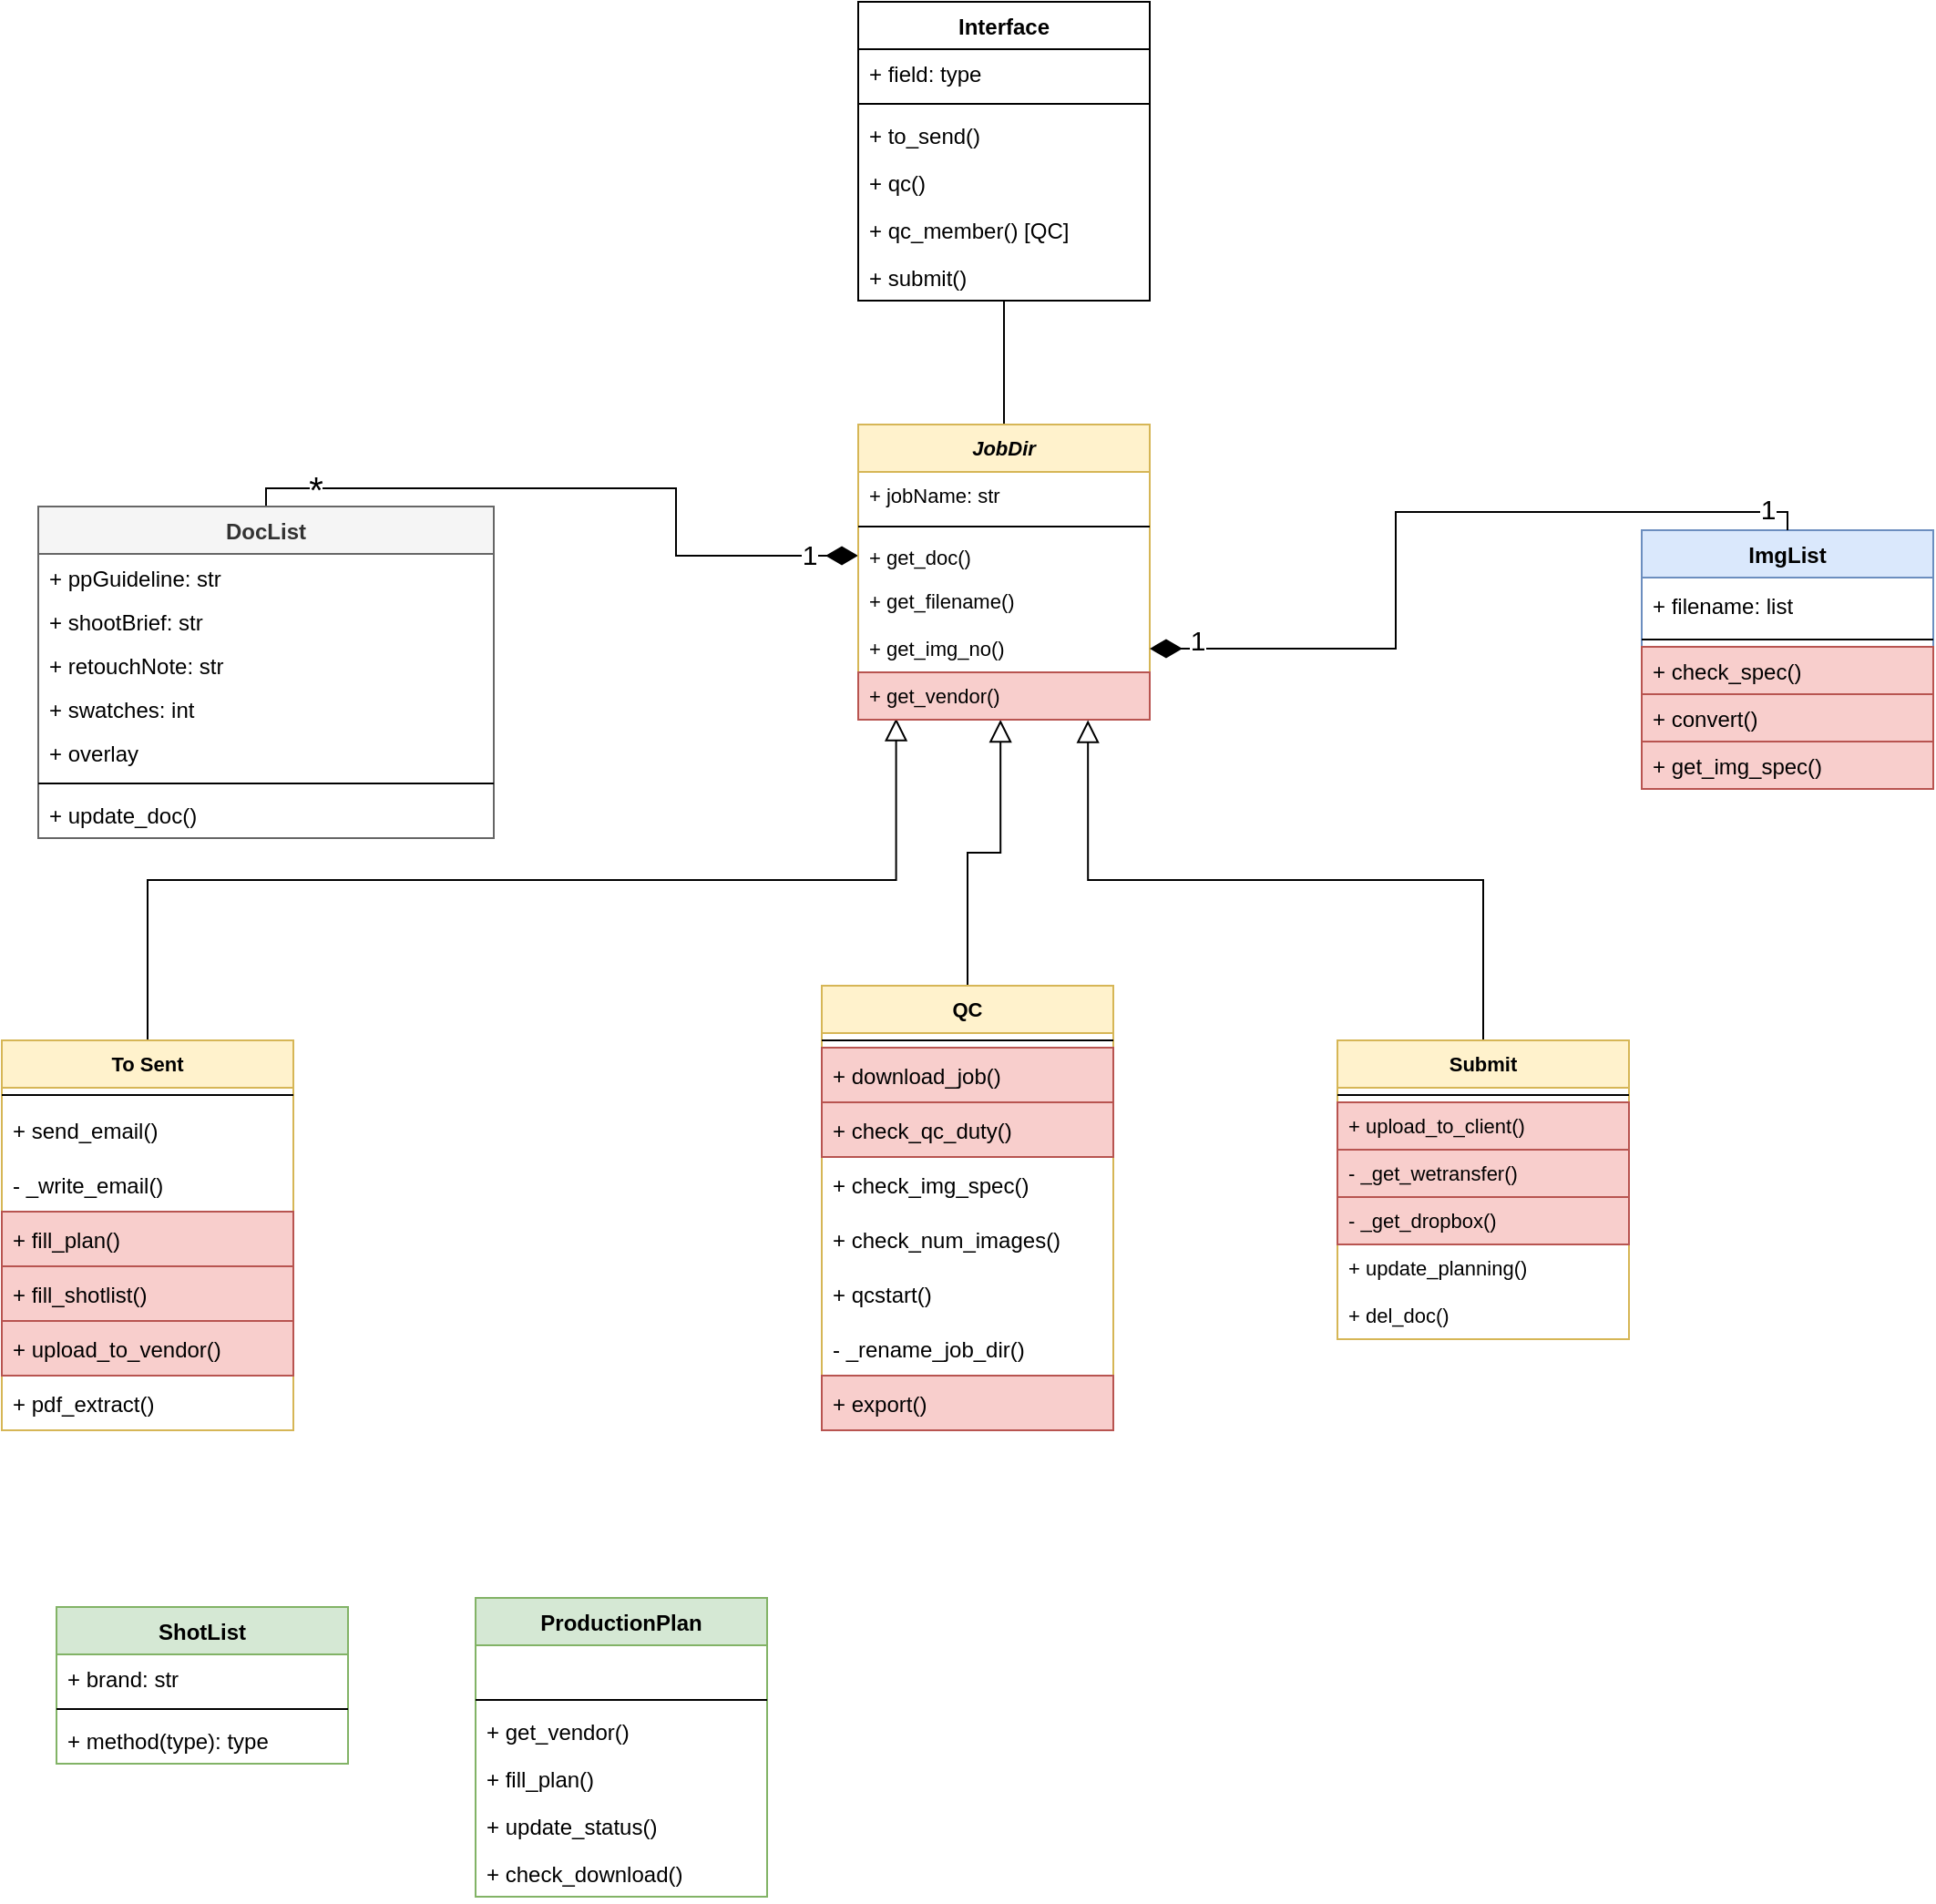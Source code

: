 <mxfile version="20.1.1" type="github">
  <diagram id="C5RBs43oDa-KdzZeNtuy" name="Page-1">
    <mxGraphModel dx="2253" dy="3107" grid="1" gridSize="10" guides="1" tooltips="1" connect="1" arrows="1" fold="1" page="1" pageScale="1" pageWidth="827" pageHeight="1169" math="0" shadow="0">
      <root>
        <mxCell id="WIyWlLk6GJQsqaUBKTNV-0" />
        <mxCell id="WIyWlLk6GJQsqaUBKTNV-1" parent="WIyWlLk6GJQsqaUBKTNV-0" />
        <mxCell id="VwqSUywwrIDKvCxyth-W-13" value="" style="endArrow=diamondThin;html=1;rounded=0;exitX=0.5;exitY=0;exitDx=0;exitDy=0;entryX=0;entryY=0.5;entryDx=0;entryDy=0;edgeStyle=orthogonalEdgeStyle;endFill=1;endSize=15;" parent="WIyWlLk6GJQsqaUBKTNV-1" source="VwqSUywwrIDKvCxyth-W-30" target="VwqSUywwrIDKvCxyth-W-57" edge="1">
          <mxGeometry relative="1" as="geometry">
            <mxPoint x="40" y="-1100" as="sourcePoint" />
            <mxPoint x="140" y="-1100" as="targetPoint" />
          </mxGeometry>
        </mxCell>
        <mxCell id="VwqSUywwrIDKvCxyth-W-18" value="&lt;font style=&quot;font-size: 20px;&quot;&gt;*&lt;/font&gt;" style="edgeLabel;html=1;align=center;verticalAlign=middle;resizable=0;points=[];" parent="VwqSUywwrIDKvCxyth-W-13" vertex="1" connectable="0">
          <mxGeometry x="-0.709" relative="1" as="geometry">
            <mxPoint x="-17" as="offset" />
          </mxGeometry>
        </mxCell>
        <mxCell id="79Gna4dWxZgAFKC2lNat-1" value="&lt;font style=&quot;font-size: 15px;&quot;&gt;1&lt;/font&gt;" style="edgeLabel;html=1;align=center;verticalAlign=middle;resizable=0;points=[];" parent="VwqSUywwrIDKvCxyth-W-13" vertex="1" connectable="0">
          <mxGeometry x="0.903" y="1" relative="1" as="geometry">
            <mxPoint x="-9" as="offset" />
          </mxGeometry>
        </mxCell>
        <mxCell id="VwqSUywwrIDKvCxyth-W-30" value="DocList" style="swimlane;fontStyle=1;align=center;verticalAlign=top;childLayout=stackLayout;horizontal=1;startSize=26;horizontalStack=0;resizeParent=1;resizeParentMax=0;resizeLast=0;collapsible=1;marginBottom=0;fillColor=#f5f5f5;strokeColor=#666666;fontColor=#333333;" parent="WIyWlLk6GJQsqaUBKTNV-1" vertex="1">
          <mxGeometry x="-380" y="-1183" width="250" height="182" as="geometry" />
        </mxCell>
        <mxCell id="VwqSUywwrIDKvCxyth-W-31" value="+ ppGuideline: str " style="text;strokeColor=none;fillColor=none;align=left;verticalAlign=top;spacingLeft=4;spacingRight=4;overflow=hidden;rotatable=0;points=[[0,0.5],[1,0.5]];portConstraint=eastwest;" parent="VwqSUywwrIDKvCxyth-W-30" vertex="1">
          <mxGeometry y="26" width="250" height="24" as="geometry" />
        </mxCell>
        <mxCell id="79Gna4dWxZgAFKC2lNat-41" value="+ shootBrief: str" style="text;strokeColor=none;fillColor=none;align=left;verticalAlign=top;spacingLeft=4;spacingRight=4;overflow=hidden;rotatable=0;points=[[0,0.5],[1,0.5]];portConstraint=eastwest;" parent="VwqSUywwrIDKvCxyth-W-30" vertex="1">
          <mxGeometry y="50" width="250" height="24" as="geometry" />
        </mxCell>
        <mxCell id="79Gna4dWxZgAFKC2lNat-10" value="+ retouchNote: str" style="text;strokeColor=none;fillColor=none;align=left;verticalAlign=top;spacingLeft=4;spacingRight=4;overflow=hidden;rotatable=0;points=[[0,0.5],[1,0.5]];portConstraint=eastwest;" parent="VwqSUywwrIDKvCxyth-W-30" vertex="1">
          <mxGeometry y="74" width="250" height="24" as="geometry" />
        </mxCell>
        <mxCell id="VwqSUywwrIDKvCxyth-W-35" value="+ swatches: int" style="text;strokeColor=none;fillColor=none;align=left;verticalAlign=top;spacingLeft=4;spacingRight=4;overflow=hidden;rotatable=0;points=[[0,0.5],[1,0.5]];portConstraint=eastwest;" parent="VwqSUywwrIDKvCxyth-W-30" vertex="1">
          <mxGeometry y="98" width="250" height="24" as="geometry" />
        </mxCell>
        <mxCell id="VwqSUywwrIDKvCxyth-W-36" value="+ overlay" style="text;strokeColor=none;fillColor=none;align=left;verticalAlign=top;spacingLeft=4;spacingRight=4;overflow=hidden;rotatable=0;points=[[0,0.5],[1,0.5]];portConstraint=eastwest;" parent="VwqSUywwrIDKvCxyth-W-30" vertex="1">
          <mxGeometry y="122" width="250" height="26" as="geometry" />
        </mxCell>
        <mxCell id="VwqSUywwrIDKvCxyth-W-32" value="" style="line;strokeWidth=1;fillColor=none;align=left;verticalAlign=middle;spacingTop=-1;spacingLeft=3;spacingRight=3;rotatable=0;labelPosition=right;points=[];portConstraint=eastwest;" parent="VwqSUywwrIDKvCxyth-W-30" vertex="1">
          <mxGeometry y="148" width="250" height="8" as="geometry" />
        </mxCell>
        <mxCell id="VwqSUywwrIDKvCxyth-W-33" value="+ update_doc()" style="text;strokeColor=none;fillColor=none;align=left;verticalAlign=top;spacingLeft=4;spacingRight=4;overflow=hidden;rotatable=0;points=[[0,0.5],[1,0.5]];portConstraint=eastwest;" parent="VwqSUywwrIDKvCxyth-W-30" vertex="1">
          <mxGeometry y="156" width="250" height="26" as="geometry" />
        </mxCell>
        <mxCell id="VwqSUywwrIDKvCxyth-W-37" value="ImgList" style="swimlane;fontStyle=1;align=center;verticalAlign=top;childLayout=stackLayout;horizontal=1;startSize=26;horizontalStack=0;resizeParent=1;resizeParentMax=0;resizeLast=0;collapsible=1;marginBottom=0;fillColor=#dae8fc;strokeColor=#6c8ebf;" parent="WIyWlLk6GJQsqaUBKTNV-1" vertex="1">
          <mxGeometry x="500" y="-1170" width="160" height="142" as="geometry" />
        </mxCell>
        <mxCell id="79Gna4dWxZgAFKC2lNat-31" value="+ filename: list" style="text;strokeColor=none;fillColor=none;align=left;verticalAlign=middle;spacingLeft=4;spacingRight=4;overflow=hidden;points=[[0,0.5],[1,0.5]];portConstraint=eastwest;rotatable=0;" parent="VwqSUywwrIDKvCxyth-W-37" vertex="1">
          <mxGeometry y="26" width="160" height="30" as="geometry" />
        </mxCell>
        <mxCell id="VwqSUywwrIDKvCxyth-W-39" value="" style="line;strokeWidth=1;fillColor=none;align=left;verticalAlign=middle;spacingTop=-1;spacingLeft=3;spacingRight=3;rotatable=0;labelPosition=right;points=[];portConstraint=eastwest;" parent="VwqSUywwrIDKvCxyth-W-37" vertex="1">
          <mxGeometry y="56" width="160" height="8" as="geometry" />
        </mxCell>
        <mxCell id="79Gna4dWxZgAFKC2lNat-40" value="+ check_spec()" style="text;strokeColor=#b85450;fillColor=#f8cecc;align=left;verticalAlign=top;spacingLeft=4;spacingRight=4;overflow=hidden;rotatable=0;points=[[0,0.5],[1,0.5]];portConstraint=eastwest;" parent="VwqSUywwrIDKvCxyth-W-37" vertex="1">
          <mxGeometry y="64" width="160" height="26" as="geometry" />
        </mxCell>
        <mxCell id="VwqSUywwrIDKvCxyth-W-40" value="+ convert()" style="text;strokeColor=#b85450;fillColor=#f8cecc;align=left;verticalAlign=top;spacingLeft=4;spacingRight=4;overflow=hidden;rotatable=0;points=[[0,0.5],[1,0.5]];portConstraint=eastwest;" parent="VwqSUywwrIDKvCxyth-W-37" vertex="1">
          <mxGeometry y="90" width="160" height="26" as="geometry" />
        </mxCell>
        <mxCell id="79Gna4dWxZgAFKC2lNat-20" value="+ get_img_spec()" style="text;strokeColor=#b85450;fillColor=#f8cecc;align=left;verticalAlign=top;spacingLeft=4;spacingRight=4;overflow=hidden;rotatable=0;points=[[0,0.5],[1,0.5]];portConstraint=eastwest;fontSize=12;" parent="VwqSUywwrIDKvCxyth-W-37" vertex="1">
          <mxGeometry y="116" width="160" height="26" as="geometry" />
        </mxCell>
        <mxCell id="79Gna4dWxZgAFKC2lNat-36" style="edgeStyle=orthogonalEdgeStyle;rounded=0;orthogonalLoop=1;jettySize=auto;html=1;exitX=0.5;exitY=0;exitDx=0;exitDy=0;entryX=0.488;entryY=1;entryDx=0;entryDy=0;entryPerimeter=0;fontSize=15;endArrow=block;endFill=0;endSize=10;" parent="WIyWlLk6GJQsqaUBKTNV-1" source="VwqSUywwrIDKvCxyth-W-42" target="VwqSUywwrIDKvCxyth-W-55" edge="1">
          <mxGeometry relative="1" as="geometry" />
        </mxCell>
        <mxCell id="VwqSUywwrIDKvCxyth-W-42" value="QC" style="swimlane;fontStyle=1;align=center;verticalAlign=top;childLayout=stackLayout;horizontal=1;startSize=26;horizontalStack=0;resizeParent=1;resizeParentMax=0;resizeLast=0;collapsible=1;marginBottom=0;fontSize=11;fillColor=#fff2cc;strokeColor=#d6b656;" parent="WIyWlLk6GJQsqaUBKTNV-1" vertex="1">
          <mxGeometry x="50" y="-920" width="160" height="244" as="geometry" />
        </mxCell>
        <mxCell id="VwqSUywwrIDKvCxyth-W-44" value="" style="line;strokeWidth=1;fillColor=none;align=left;verticalAlign=middle;spacingTop=-1;spacingLeft=3;spacingRight=3;rotatable=0;labelPosition=right;points=[];portConstraint=eastwest;fontSize=20;" parent="VwqSUywwrIDKvCxyth-W-42" vertex="1">
          <mxGeometry y="26" width="160" height="8" as="geometry" />
        </mxCell>
        <mxCell id="79Gna4dWxZgAFKC2lNat-23" value="+ download_job()" style="text;strokeColor=#b85450;fillColor=#f8cecc;align=left;verticalAlign=middle;spacingLeft=4;spacingRight=4;overflow=hidden;points=[[0,0.5],[1,0.5]];portConstraint=eastwest;rotatable=0;" parent="VwqSUywwrIDKvCxyth-W-42" vertex="1">
          <mxGeometry y="34" width="160" height="30" as="geometry" />
        </mxCell>
        <mxCell id="NhkvknFWoMFRXKb4HUDm-10" value="+ check_qc_duty()" style="text;strokeColor=#b85450;fillColor=#f8cecc;align=left;verticalAlign=middle;spacingLeft=4;spacingRight=4;overflow=hidden;points=[[0,0.5],[1,0.5]];portConstraint=eastwest;rotatable=0;" vertex="1" parent="VwqSUywwrIDKvCxyth-W-42">
          <mxGeometry y="64" width="160" height="30" as="geometry" />
        </mxCell>
        <mxCell id="79Gna4dWxZgAFKC2lNat-24" value="+ check_img_spec()" style="text;strokeColor=none;fillColor=none;align=left;verticalAlign=middle;spacingLeft=4;spacingRight=4;overflow=hidden;points=[[0,0.5],[1,0.5]];portConstraint=eastwest;rotatable=0;" parent="VwqSUywwrIDKvCxyth-W-42" vertex="1">
          <mxGeometry y="94" width="160" height="30" as="geometry" />
        </mxCell>
        <mxCell id="NhkvknFWoMFRXKb4HUDm-11" value="+ check_num_images()" style="text;strokeColor=none;fillColor=none;align=left;verticalAlign=middle;spacingLeft=4;spacingRight=4;overflow=hidden;points=[[0,0.5],[1,0.5]];portConstraint=eastwest;rotatable=0;" vertex="1" parent="VwqSUywwrIDKvCxyth-W-42">
          <mxGeometry y="124" width="160" height="30" as="geometry" />
        </mxCell>
        <mxCell id="jGZXXcA7KvOJNHB1vB-I-21" value="+ qcstart()" style="text;strokeColor=none;fillColor=none;align=left;verticalAlign=middle;spacingLeft=4;spacingRight=4;overflow=hidden;points=[[0,0.5],[1,0.5]];portConstraint=eastwest;rotatable=0;" parent="VwqSUywwrIDKvCxyth-W-42" vertex="1">
          <mxGeometry y="154" width="160" height="30" as="geometry" />
        </mxCell>
        <mxCell id="79Gna4dWxZgAFKC2lNat-32" value="- _rename_job_dir()" style="text;strokeColor=none;fillColor=none;align=left;verticalAlign=middle;spacingLeft=4;spacingRight=4;overflow=hidden;points=[[0,0.5],[1,0.5]];portConstraint=eastwest;rotatable=0;" parent="VwqSUywwrIDKvCxyth-W-42" vertex="1">
          <mxGeometry y="184" width="160" height="30" as="geometry" />
        </mxCell>
        <mxCell id="79Gna4dWxZgAFKC2lNat-33" value="+ export()" style="text;strokeColor=#b85450;fillColor=#f8cecc;align=left;verticalAlign=middle;spacingLeft=4;spacingRight=4;overflow=hidden;points=[[0,0.5],[1,0.5]];portConstraint=eastwest;rotatable=0;" parent="VwqSUywwrIDKvCxyth-W-42" vertex="1">
          <mxGeometry y="214" width="160" height="30" as="geometry" />
        </mxCell>
        <mxCell id="79Gna4dWxZgAFKC2lNat-37" style="edgeStyle=orthogonalEdgeStyle;rounded=0;orthogonalLoop=1;jettySize=auto;html=1;exitX=0.5;exitY=0;exitDx=0;exitDy=0;entryX=0.13;entryY=0.97;entryDx=0;entryDy=0;entryPerimeter=0;fontSize=15;endArrow=block;endFill=0;endSize=10;" parent="WIyWlLk6GJQsqaUBKTNV-1" source="VwqSUywwrIDKvCxyth-W-48" target="VwqSUywwrIDKvCxyth-W-55" edge="1">
          <mxGeometry relative="1" as="geometry" />
        </mxCell>
        <mxCell id="VwqSUywwrIDKvCxyth-W-48" value="To Sent" style="swimlane;fontStyle=1;align=center;verticalAlign=top;childLayout=stackLayout;horizontal=1;startSize=26;horizontalStack=0;resizeParent=1;resizeParentMax=0;resizeLast=0;collapsible=1;marginBottom=0;fontSize=11;fillColor=#fff2cc;strokeColor=#d6b656;" parent="WIyWlLk6GJQsqaUBKTNV-1" vertex="1">
          <mxGeometry x="-400" y="-890" width="160" height="214" as="geometry" />
        </mxCell>
        <mxCell id="VwqSUywwrIDKvCxyth-W-50" value="" style="line;strokeWidth=1;fillColor=none;align=left;verticalAlign=middle;spacingTop=-1;spacingLeft=3;spacingRight=3;rotatable=0;labelPosition=right;points=[];portConstraint=eastwest;fontSize=11;" parent="VwqSUywwrIDKvCxyth-W-48" vertex="1">
          <mxGeometry y="26" width="160" height="8" as="geometry" />
        </mxCell>
        <mxCell id="NhkvknFWoMFRXKb4HUDm-0" value="+ send_email()" style="text;strokeColor=none;fillColor=none;align=left;verticalAlign=middle;spacingLeft=4;spacingRight=4;overflow=hidden;points=[[0,0.5],[1,0.5]];portConstraint=eastwest;rotatable=0;" vertex="1" parent="VwqSUywwrIDKvCxyth-W-48">
          <mxGeometry y="34" width="160" height="30" as="geometry" />
        </mxCell>
        <mxCell id="jGZXXcA7KvOJNHB1vB-I-19" value="- _write_email()" style="text;strokeColor=none;fillColor=none;align=left;verticalAlign=middle;spacingLeft=4;spacingRight=4;overflow=hidden;points=[[0,0.5],[1,0.5]];portConstraint=eastwest;rotatable=0;" parent="VwqSUywwrIDKvCxyth-W-48" vertex="1">
          <mxGeometry y="64" width="160" height="30" as="geometry" />
        </mxCell>
        <mxCell id="79Gna4dWxZgAFKC2lNat-26" value="+ fill_plan()" style="text;strokeColor=#b85450;fillColor=#f8cecc;align=left;verticalAlign=middle;spacingLeft=4;spacingRight=4;overflow=hidden;points=[[0,0.5],[1,0.5]];portConstraint=eastwest;rotatable=0;" parent="VwqSUywwrIDKvCxyth-W-48" vertex="1">
          <mxGeometry y="94" width="160" height="30" as="geometry" />
        </mxCell>
        <mxCell id="79Gna4dWxZgAFKC2lNat-25" value="+ fill_shotlist()" style="text;strokeColor=#b85450;fillColor=#f8cecc;align=left;verticalAlign=middle;spacingLeft=4;spacingRight=4;overflow=hidden;points=[[0,0.5],[1,0.5]];portConstraint=eastwest;rotatable=0;" parent="VwqSUywwrIDKvCxyth-W-48" vertex="1">
          <mxGeometry y="124" width="160" height="30" as="geometry" />
        </mxCell>
        <mxCell id="79Gna4dWxZgAFKC2lNat-28" value="+ upload_to_vendor()" style="text;strokeColor=#b85450;fillColor=#f8cecc;align=left;verticalAlign=middle;spacingLeft=4;spacingRight=4;overflow=hidden;points=[[0,0.5],[1,0.5]];portConstraint=eastwest;rotatable=0;" parent="VwqSUywwrIDKvCxyth-W-48" vertex="1">
          <mxGeometry y="154" width="160" height="30" as="geometry" />
        </mxCell>
        <mxCell id="79Gna4dWxZgAFKC2lNat-9" value="+ pdf_extract()" style="text;strokeColor=none;fillColor=none;align=left;verticalAlign=middle;spacingLeft=4;spacingRight=4;overflow=hidden;points=[[0,0.5],[1,0.5]];portConstraint=eastwest;rotatable=0;" parent="VwqSUywwrIDKvCxyth-W-48" vertex="1">
          <mxGeometry y="184" width="160" height="30" as="geometry" />
        </mxCell>
        <mxCell id="NhkvknFWoMFRXKb4HUDm-26" style="edgeStyle=orthogonalEdgeStyle;rounded=0;orthogonalLoop=1;jettySize=auto;html=1;exitX=0.5;exitY=0;exitDx=0;exitDy=0;entryX=0.5;entryY=1;entryDx=0;entryDy=0;endArrow=none;endFill=0;strokeColor=default;elbow=vertical;" edge="1" parent="WIyWlLk6GJQsqaUBKTNV-1" source="VwqSUywwrIDKvCxyth-W-52" target="NhkvknFWoMFRXKb4HUDm-1">
          <mxGeometry relative="1" as="geometry" />
        </mxCell>
        <mxCell id="VwqSUywwrIDKvCxyth-W-52" value="JobDir" style="swimlane;fontStyle=3;align=center;verticalAlign=top;childLayout=stackLayout;horizontal=1;startSize=26;horizontalStack=0;resizeParent=1;resizeParentMax=0;resizeLast=0;collapsible=1;marginBottom=0;fontSize=11;fillColor=#fff2cc;strokeColor=#d6b656;" parent="WIyWlLk6GJQsqaUBKTNV-1" vertex="1">
          <mxGeometry x="70" y="-1228" width="160" height="162" as="geometry" />
        </mxCell>
        <mxCell id="79Gna4dWxZgAFKC2lNat-21" value="+ jobName: str" style="text;strokeColor=none;fillColor=none;align=left;verticalAlign=top;spacingLeft=4;spacingRight=4;overflow=hidden;rotatable=0;points=[[0,0.5],[1,0.5]];portConstraint=eastwest;fontSize=11;" parent="VwqSUywwrIDKvCxyth-W-52" vertex="1">
          <mxGeometry y="26" width="160" height="26" as="geometry" />
        </mxCell>
        <mxCell id="VwqSUywwrIDKvCxyth-W-54" value="" style="line;strokeWidth=1;fillColor=none;align=left;verticalAlign=middle;spacingTop=-1;spacingLeft=3;spacingRight=3;rotatable=0;labelPosition=right;points=[];portConstraint=eastwest;fontSize=11;" parent="VwqSUywwrIDKvCxyth-W-52" vertex="1">
          <mxGeometry y="52" width="160" height="8" as="geometry" />
        </mxCell>
        <mxCell id="VwqSUywwrIDKvCxyth-W-57" value="+ get_doc()" style="text;strokeColor=none;fillColor=none;align=left;verticalAlign=top;spacingLeft=4;spacingRight=4;overflow=hidden;rotatable=0;points=[[0,0.5],[1,0.5]];portConstraint=eastwest;fontSize=11;" parent="VwqSUywwrIDKvCxyth-W-52" vertex="1">
          <mxGeometry y="60" width="160" height="24" as="geometry" />
        </mxCell>
        <mxCell id="79Gna4dWxZgAFKC2lNat-30" value="+ get_filename()" style="text;strokeColor=none;fillColor=none;align=left;verticalAlign=top;spacingLeft=4;spacingRight=4;overflow=hidden;rotatable=0;points=[[0,0.5],[1,0.5]];portConstraint=eastwest;fontSize=11;" parent="VwqSUywwrIDKvCxyth-W-52" vertex="1">
          <mxGeometry y="84" width="160" height="26" as="geometry" />
        </mxCell>
        <mxCell id="79Gna4dWxZgAFKC2lNat-22" value="+ get_img_no()" style="text;strokeColor=none;fillColor=none;align=left;verticalAlign=top;spacingLeft=4;spacingRight=4;overflow=hidden;rotatable=0;points=[[0,0.5],[1,0.5]];portConstraint=eastwest;fontSize=11;" parent="VwqSUywwrIDKvCxyth-W-52" vertex="1">
          <mxGeometry y="110" width="160" height="26" as="geometry" />
        </mxCell>
        <mxCell id="VwqSUywwrIDKvCxyth-W-55" value="+ get_vendor()" style="text;strokeColor=#b85450;fillColor=#f8cecc;align=left;verticalAlign=top;spacingLeft=4;spacingRight=4;overflow=hidden;rotatable=0;points=[[0,0.5],[1,0.5]];portConstraint=eastwest;fontSize=11;" parent="VwqSUywwrIDKvCxyth-W-52" vertex="1">
          <mxGeometry y="136" width="160" height="26" as="geometry" />
        </mxCell>
        <mxCell id="79Gna4dWxZgAFKC2lNat-38" style="edgeStyle=orthogonalEdgeStyle;rounded=0;orthogonalLoop=1;jettySize=auto;html=1;exitX=0.5;exitY=0;exitDx=0;exitDy=0;entryX=0.788;entryY=1.01;entryDx=0;entryDy=0;entryPerimeter=0;fontSize=15;endArrow=block;endFill=0;endSize=10;" parent="WIyWlLk6GJQsqaUBKTNV-1" source="VwqSUywwrIDKvCxyth-W-61" target="VwqSUywwrIDKvCxyth-W-55" edge="1">
          <mxGeometry relative="1" as="geometry" />
        </mxCell>
        <mxCell id="VwqSUywwrIDKvCxyth-W-61" value="Submit" style="swimlane;fontStyle=1;align=center;verticalAlign=top;childLayout=stackLayout;horizontal=1;startSize=26;horizontalStack=0;resizeParent=1;resizeParentMax=0;resizeLast=0;collapsible=1;marginBottom=0;fontSize=11;fillColor=#fff2cc;strokeColor=#d6b656;" parent="WIyWlLk6GJQsqaUBKTNV-1" vertex="1">
          <mxGeometry x="333" y="-890" width="160" height="164" as="geometry" />
        </mxCell>
        <mxCell id="VwqSUywwrIDKvCxyth-W-63" value="" style="line;strokeWidth=1;fillColor=none;align=left;verticalAlign=middle;spacingTop=-1;spacingLeft=3;spacingRight=3;rotatable=0;labelPosition=right;points=[];portConstraint=eastwest;fontSize=11;" parent="VwqSUywwrIDKvCxyth-W-61" vertex="1">
          <mxGeometry y="26" width="160" height="8" as="geometry" />
        </mxCell>
        <mxCell id="79Gna4dWxZgAFKC2lNat-27" value="+ upload_to_client()" style="text;strokeColor=#b85450;fillColor=#f8cecc;align=left;verticalAlign=top;spacingLeft=4;spacingRight=4;overflow=hidden;rotatable=0;points=[[0,0.5],[1,0.5]];portConstraint=eastwest;fontSize=11;" parent="VwqSUywwrIDKvCxyth-W-61" vertex="1">
          <mxGeometry y="34" width="160" height="26" as="geometry" />
        </mxCell>
        <mxCell id="VwqSUywwrIDKvCxyth-W-64" value="- _get_wetransfer()" style="text;strokeColor=#b85450;fillColor=#f8cecc;align=left;verticalAlign=top;spacingLeft=4;spacingRight=4;overflow=hidden;rotatable=0;points=[[0,0.5],[1,0.5]];portConstraint=eastwest;fontSize=11;" parent="VwqSUywwrIDKvCxyth-W-61" vertex="1">
          <mxGeometry y="60" width="160" height="26" as="geometry" />
        </mxCell>
        <mxCell id="79Gna4dWxZgAFKC2lNat-29" value="- _get_dropbox()" style="text;strokeColor=#b85450;fillColor=#f8cecc;align=left;verticalAlign=top;spacingLeft=4;spacingRight=4;overflow=hidden;rotatable=0;points=[[0,0.5],[1,0.5]];portConstraint=eastwest;fontSize=11;" parent="VwqSUywwrIDKvCxyth-W-61" vertex="1">
          <mxGeometry y="86" width="160" height="26" as="geometry" />
        </mxCell>
        <mxCell id="NhkvknFWoMFRXKb4HUDm-27" value="+ update_planning()" style="text;align=left;verticalAlign=top;spacingLeft=4;spacingRight=4;overflow=hidden;rotatable=0;points=[[0,0.5],[1,0.5]];portConstraint=eastwest;fontSize=11;" vertex="1" parent="VwqSUywwrIDKvCxyth-W-61">
          <mxGeometry y="112" width="160" height="26" as="geometry" />
        </mxCell>
        <mxCell id="NhkvknFWoMFRXKb4HUDm-28" value="+ del_doc()" style="text;align=left;verticalAlign=top;spacingLeft=4;spacingRight=4;overflow=hidden;rotatable=0;points=[[0,0.5],[1,0.5]];portConstraint=eastwest;fontSize=11;" vertex="1" parent="VwqSUywwrIDKvCxyth-W-61">
          <mxGeometry y="138" width="160" height="26" as="geometry" />
        </mxCell>
        <mxCell id="NhkvknFWoMFRXKb4HUDm-1" value="Interface" style="swimlane;fontStyle=1;align=center;verticalAlign=top;childLayout=stackLayout;horizontal=1;startSize=26;horizontalStack=0;resizeParent=1;resizeParentMax=0;resizeLast=0;collapsible=1;marginBottom=0;" vertex="1" parent="WIyWlLk6GJQsqaUBKTNV-1">
          <mxGeometry x="70" y="-1460" width="160" height="164" as="geometry" />
        </mxCell>
        <mxCell id="NhkvknFWoMFRXKb4HUDm-2" value="+ field: type" style="text;strokeColor=none;fillColor=none;align=left;verticalAlign=top;spacingLeft=4;spacingRight=4;overflow=hidden;rotatable=0;points=[[0,0.5],[1,0.5]];portConstraint=eastwest;" vertex="1" parent="NhkvknFWoMFRXKb4HUDm-1">
          <mxGeometry y="26" width="160" height="26" as="geometry" />
        </mxCell>
        <mxCell id="NhkvknFWoMFRXKb4HUDm-3" value="" style="line;strokeWidth=1;fillColor=none;align=left;verticalAlign=middle;spacingTop=-1;spacingLeft=3;spacingRight=3;rotatable=0;labelPosition=right;points=[];portConstraint=eastwest;" vertex="1" parent="NhkvknFWoMFRXKb4HUDm-1">
          <mxGeometry y="52" width="160" height="8" as="geometry" />
        </mxCell>
        <mxCell id="NhkvknFWoMFRXKb4HUDm-23" value="+ to_send()" style="text;strokeColor=none;fillColor=none;align=left;verticalAlign=top;spacingLeft=4;spacingRight=4;overflow=hidden;rotatable=0;points=[[0,0.5],[1,0.5]];portConstraint=eastwest;" vertex="1" parent="NhkvknFWoMFRXKb4HUDm-1">
          <mxGeometry y="60" width="160" height="26" as="geometry" />
        </mxCell>
        <mxCell id="NhkvknFWoMFRXKb4HUDm-25" value="+ qc()" style="text;strokeColor=none;fillColor=none;align=left;verticalAlign=top;spacingLeft=4;spacingRight=4;overflow=hidden;rotatable=0;points=[[0,0.5],[1,0.5]];portConstraint=eastwest;" vertex="1" parent="NhkvknFWoMFRXKb4HUDm-1">
          <mxGeometry y="86" width="160" height="26" as="geometry" />
        </mxCell>
        <mxCell id="NhkvknFWoMFRXKb4HUDm-9" value="+ qc_member() [QC]" style="text;strokeColor=none;fillColor=none;align=left;verticalAlign=top;spacingLeft=4;spacingRight=4;overflow=hidden;rotatable=0;points=[[0,0.5],[1,0.5]];portConstraint=eastwest;" vertex="1" parent="NhkvknFWoMFRXKb4HUDm-1">
          <mxGeometry y="112" width="160" height="26" as="geometry" />
        </mxCell>
        <mxCell id="NhkvknFWoMFRXKb4HUDm-24" value="+ submit()" style="text;strokeColor=none;fillColor=none;align=left;verticalAlign=top;spacingLeft=4;spacingRight=4;overflow=hidden;rotatable=0;points=[[0,0.5],[1,0.5]];portConstraint=eastwest;" vertex="1" parent="NhkvknFWoMFRXKb4HUDm-1">
          <mxGeometry y="138" width="160" height="26" as="geometry" />
        </mxCell>
        <mxCell id="NhkvknFWoMFRXKb4HUDm-12" value="ProductionPlan" style="swimlane;fontStyle=1;align=center;verticalAlign=top;childLayout=stackLayout;horizontal=1;startSize=26;horizontalStack=0;resizeParent=1;resizeParentMax=0;resizeLast=0;collapsible=1;marginBottom=0;fillColor=#d5e8d4;strokeColor=#82b366;" vertex="1" parent="WIyWlLk6GJQsqaUBKTNV-1">
          <mxGeometry x="-140" y="-584" width="160" height="164" as="geometry" />
        </mxCell>
        <mxCell id="NhkvknFWoMFRXKb4HUDm-42" style="text;strokeColor=none;fillColor=none;align=left;verticalAlign=top;spacingLeft=4;spacingRight=4;overflow=hidden;rotatable=0;points=[[0,0.5],[1,0.5]];portConstraint=eastwest;" vertex="1" parent="NhkvknFWoMFRXKb4HUDm-12">
          <mxGeometry y="26" width="160" height="26" as="geometry" />
        </mxCell>
        <mxCell id="NhkvknFWoMFRXKb4HUDm-14" value="" style="line;strokeWidth=1;fillColor=none;align=left;verticalAlign=middle;spacingTop=-1;spacingLeft=3;spacingRight=3;rotatable=0;labelPosition=right;points=[];portConstraint=eastwest;" vertex="1" parent="NhkvknFWoMFRXKb4HUDm-12">
          <mxGeometry y="52" width="160" height="8" as="geometry" />
        </mxCell>
        <mxCell id="NhkvknFWoMFRXKb4HUDm-15" value="+ get_vendor()" style="text;strokeColor=none;fillColor=none;align=left;verticalAlign=top;spacingLeft=4;spacingRight=4;overflow=hidden;rotatable=0;points=[[0,0.5],[1,0.5]];portConstraint=eastwest;" vertex="1" parent="NhkvknFWoMFRXKb4HUDm-12">
          <mxGeometry y="60" width="160" height="26" as="geometry" />
        </mxCell>
        <mxCell id="NhkvknFWoMFRXKb4HUDm-43" value="+ fill_plan()" style="text;strokeColor=none;fillColor=none;align=left;verticalAlign=top;spacingLeft=4;spacingRight=4;overflow=hidden;rotatable=0;points=[[0,0.5],[1,0.5]];portConstraint=eastwest;" vertex="1" parent="NhkvknFWoMFRXKb4HUDm-12">
          <mxGeometry y="86" width="160" height="26" as="geometry" />
        </mxCell>
        <mxCell id="NhkvknFWoMFRXKb4HUDm-44" value="+ update_status()" style="text;strokeColor=none;fillColor=none;align=left;verticalAlign=top;spacingLeft=4;spacingRight=4;overflow=hidden;rotatable=0;points=[[0,0.5],[1,0.5]];portConstraint=eastwest;" vertex="1" parent="NhkvknFWoMFRXKb4HUDm-12">
          <mxGeometry y="112" width="160" height="26" as="geometry" />
        </mxCell>
        <mxCell id="NhkvknFWoMFRXKb4HUDm-45" value="+ check_download()" style="text;strokeColor=none;fillColor=none;align=left;verticalAlign=top;spacingLeft=4;spacingRight=4;overflow=hidden;rotatable=0;points=[[0,0.5],[1,0.5]];portConstraint=eastwest;" vertex="1" parent="NhkvknFWoMFRXKb4HUDm-12">
          <mxGeometry y="138" width="160" height="26" as="geometry" />
        </mxCell>
        <mxCell id="VwqSUywwrIDKvCxyth-W-20" value="" style="endArrow=diamondThin;html=1;rounded=0;entryX=1;entryY=0.5;entryDx=0;entryDy=0;exitX=0.5;exitY=0;exitDx=0;exitDy=0;edgeStyle=orthogonalEdgeStyle;endFill=1;endSize=15;" parent="WIyWlLk6GJQsqaUBKTNV-1" source="VwqSUywwrIDKvCxyth-W-37" target="79Gna4dWxZgAFKC2lNat-22" edge="1">
          <mxGeometry relative="1" as="geometry">
            <mxPoint x="420" y="-1100" as="sourcePoint" />
            <mxPoint x="250" y="-1140" as="targetPoint" />
          </mxGeometry>
        </mxCell>
        <mxCell id="VwqSUywwrIDKvCxyth-W-22" value="&lt;font style=&quot;font-size: 15px;&quot;&gt;1&lt;/font&gt;" style="edgeLabel;html=1;align=center;verticalAlign=middle;resizable=0;points=[];" parent="VwqSUywwrIDKvCxyth-W-20" vertex="1" connectable="0">
          <mxGeometry x="-0.709" relative="1" as="geometry">
            <mxPoint x="42" y="-2" as="offset" />
          </mxGeometry>
        </mxCell>
        <mxCell id="79Gna4dWxZgAFKC2lNat-39" value="&lt;font style=&quot;font-size: 15px;&quot;&gt;1&lt;/font&gt;" style="edgeLabel;html=1;align=center;verticalAlign=middle;resizable=0;points=[];fontSize=20;" parent="VwqSUywwrIDKvCxyth-W-20" vertex="1" connectable="0">
          <mxGeometry x="0.881" relative="1" as="geometry">
            <mxPoint y="-7" as="offset" />
          </mxGeometry>
        </mxCell>
        <mxCell id="NhkvknFWoMFRXKb4HUDm-33" value="ShotList" style="swimlane;fontStyle=1;align=center;verticalAlign=top;childLayout=stackLayout;horizontal=1;startSize=26;horizontalStack=0;resizeParent=1;resizeParentMax=0;resizeLast=0;collapsible=1;marginBottom=0;fontSize=12;fillColor=#d5e8d4;strokeColor=#82b366;" vertex="1" parent="WIyWlLk6GJQsqaUBKTNV-1">
          <mxGeometry x="-370" y="-579" width="160" height="86" as="geometry" />
        </mxCell>
        <mxCell id="NhkvknFWoMFRXKb4HUDm-34" value="+ brand: str" style="text;strokeColor=none;fillColor=none;align=left;verticalAlign=top;spacingLeft=4;spacingRight=4;overflow=hidden;rotatable=0;points=[[0,0.5],[1,0.5]];portConstraint=eastwest;fontSize=12;" vertex="1" parent="NhkvknFWoMFRXKb4HUDm-33">
          <mxGeometry y="26" width="160" height="26" as="geometry" />
        </mxCell>
        <mxCell id="NhkvknFWoMFRXKb4HUDm-35" value="" style="line;strokeWidth=1;fillColor=none;align=left;verticalAlign=middle;spacingTop=-1;spacingLeft=3;spacingRight=3;rotatable=0;labelPosition=right;points=[];portConstraint=eastwest;fontSize=15;" vertex="1" parent="NhkvknFWoMFRXKb4HUDm-33">
          <mxGeometry y="52" width="160" height="8" as="geometry" />
        </mxCell>
        <mxCell id="NhkvknFWoMFRXKb4HUDm-36" value="+ method(type): type" style="text;strokeColor=none;fillColor=none;align=left;verticalAlign=top;spacingLeft=4;spacingRight=4;overflow=hidden;rotatable=0;points=[[0,0.5],[1,0.5]];portConstraint=eastwest;fontSize=12;" vertex="1" parent="NhkvknFWoMFRXKb4HUDm-33">
          <mxGeometry y="60" width="160" height="26" as="geometry" />
        </mxCell>
      </root>
    </mxGraphModel>
  </diagram>
</mxfile>
